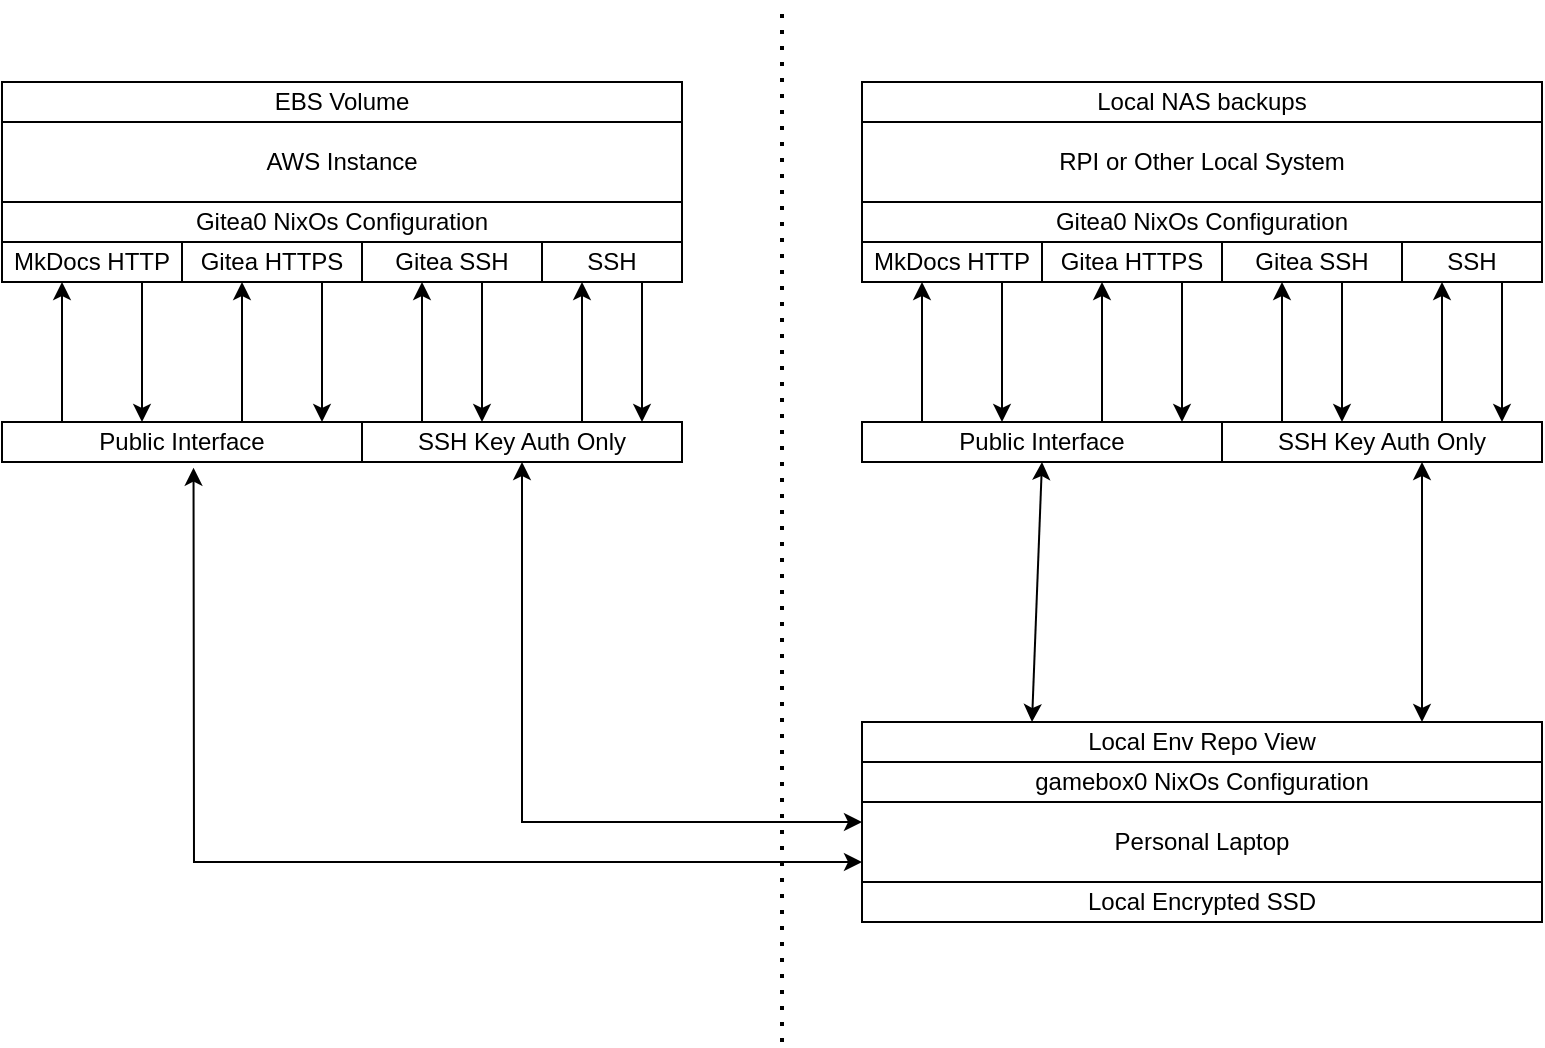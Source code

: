 <mxfile version="24.7.17">
  <diagram name="Page-1" id="kgBVDZDBwnCPUz4cevTW">
    <mxGraphModel dx="1195" dy="798" grid="1" gridSize="10" guides="1" tooltips="1" connect="1" arrows="1" fold="1" page="1" pageScale="1" pageWidth="850" pageHeight="1100" math="0" shadow="0">
      <root>
        <mxCell id="0" />
        <mxCell id="1" parent="0" />
        <mxCell id="vDEo4kNYeOIZdBxUOT63-1" value="AWS Instance" style="rounded=0;whiteSpace=wrap;html=1;" parent="1" vertex="1">
          <mxGeometry x="40" y="130" width="340" height="40" as="geometry" />
        </mxCell>
        <mxCell id="oUDSAecNK9drEYaaKJBQ-1" value="EBS Volume" style="rounded=0;whiteSpace=wrap;html=1;" vertex="1" parent="1">
          <mxGeometry x="40" y="110" width="340" height="20" as="geometry" />
        </mxCell>
        <mxCell id="oUDSAecNK9drEYaaKJBQ-2" value="MkDocs HTTP" style="rounded=0;whiteSpace=wrap;html=1;" vertex="1" parent="1">
          <mxGeometry x="40" y="190" width="90" height="20" as="geometry" />
        </mxCell>
        <mxCell id="oUDSAecNK9drEYaaKJBQ-4" value="Gitea HTTPS" style="rounded=0;whiteSpace=wrap;html=1;" vertex="1" parent="1">
          <mxGeometry x="130" y="190" width="90" height="20" as="geometry" />
        </mxCell>
        <mxCell id="oUDSAecNK9drEYaaKJBQ-5" value="Gitea SSH" style="rounded=0;whiteSpace=wrap;html=1;" vertex="1" parent="1">
          <mxGeometry x="220" y="190" width="90" height="20" as="geometry" />
        </mxCell>
        <mxCell id="oUDSAecNK9drEYaaKJBQ-6" value="SSH" style="rounded=0;whiteSpace=wrap;html=1;" vertex="1" parent="1">
          <mxGeometry x="310" y="190" width="70" height="20" as="geometry" />
        </mxCell>
        <mxCell id="oUDSAecNK9drEYaaKJBQ-8" value="" style="endArrow=classic;html=1;rounded=0;entryX=0.5;entryY=1;entryDx=0;entryDy=0;" edge="1" parent="1">
          <mxGeometry width="50" height="50" relative="1" as="geometry">
            <mxPoint x="250" y="280" as="sourcePoint" />
            <mxPoint x="250" y="210" as="targetPoint" />
          </mxGeometry>
        </mxCell>
        <mxCell id="oUDSAecNK9drEYaaKJBQ-9" value="" style="endArrow=classic;html=1;rounded=0;entryX=0.5;entryY=1;entryDx=0;entryDy=0;" edge="1" parent="1">
          <mxGeometry width="50" height="50" relative="1" as="geometry">
            <mxPoint x="330" y="280" as="sourcePoint" />
            <mxPoint x="330" y="210" as="targetPoint" />
          </mxGeometry>
        </mxCell>
        <mxCell id="oUDSAecNK9drEYaaKJBQ-10" value="" style="endArrow=classic;html=1;rounded=0;" edge="1" parent="1">
          <mxGeometry width="50" height="50" relative="1" as="geometry">
            <mxPoint x="280" y="210" as="sourcePoint" />
            <mxPoint x="280" y="280" as="targetPoint" />
          </mxGeometry>
        </mxCell>
        <mxCell id="oUDSAecNK9drEYaaKJBQ-12" value="" style="endArrow=classic;html=1;rounded=0;" edge="1" parent="1">
          <mxGeometry width="50" height="50" relative="1" as="geometry">
            <mxPoint x="360" y="210" as="sourcePoint" />
            <mxPoint x="360" y="280" as="targetPoint" />
          </mxGeometry>
        </mxCell>
        <mxCell id="oUDSAecNK9drEYaaKJBQ-13" value="SSH Key Auth Only" style="rounded=0;whiteSpace=wrap;html=1;" vertex="1" parent="1">
          <mxGeometry x="220" y="280" width="160" height="20" as="geometry" />
        </mxCell>
        <mxCell id="oUDSAecNK9drEYaaKJBQ-15" value="Gitea0 NixOs Configuration" style="rounded=0;whiteSpace=wrap;html=1;" vertex="1" parent="1">
          <mxGeometry x="40" y="170" width="340" height="20" as="geometry" />
        </mxCell>
        <mxCell id="oUDSAecNK9drEYaaKJBQ-17" value="Public Interface" style="rounded=0;whiteSpace=wrap;html=1;" vertex="1" parent="1">
          <mxGeometry x="40" y="280" width="180" height="20" as="geometry" />
        </mxCell>
        <mxCell id="oUDSAecNK9drEYaaKJBQ-18" value="" style="endArrow=classic;html=1;rounded=0;entryX=0.5;entryY=1;entryDx=0;entryDy=0;" edge="1" parent="1">
          <mxGeometry width="50" height="50" relative="1" as="geometry">
            <mxPoint x="160" y="280" as="sourcePoint" />
            <mxPoint x="160" y="210" as="targetPoint" />
          </mxGeometry>
        </mxCell>
        <mxCell id="oUDSAecNK9drEYaaKJBQ-19" value="" style="endArrow=classic;html=1;rounded=0;entryX=0.5;entryY=1;entryDx=0;entryDy=0;" edge="1" parent="1">
          <mxGeometry width="50" height="50" relative="1" as="geometry">
            <mxPoint x="70" y="280" as="sourcePoint" />
            <mxPoint x="70" y="210" as="targetPoint" />
          </mxGeometry>
        </mxCell>
        <mxCell id="oUDSAecNK9drEYaaKJBQ-20" value="" style="endArrow=classic;html=1;rounded=0;" edge="1" parent="1">
          <mxGeometry width="50" height="50" relative="1" as="geometry">
            <mxPoint x="200" y="210" as="sourcePoint" />
            <mxPoint x="200" y="280" as="targetPoint" />
          </mxGeometry>
        </mxCell>
        <mxCell id="oUDSAecNK9drEYaaKJBQ-21" value="" style="endArrow=classic;html=1;rounded=0;" edge="1" parent="1">
          <mxGeometry width="50" height="50" relative="1" as="geometry">
            <mxPoint x="110" y="210" as="sourcePoint" />
            <mxPoint x="110" y="280" as="targetPoint" />
          </mxGeometry>
        </mxCell>
        <mxCell id="oUDSAecNK9drEYaaKJBQ-24" value="RPI or Other Local System" style="rounded=0;whiteSpace=wrap;html=1;" vertex="1" parent="1">
          <mxGeometry x="470" y="130" width="340" height="40" as="geometry" />
        </mxCell>
        <mxCell id="oUDSAecNK9drEYaaKJBQ-25" value="Local NAS backups" style="rounded=0;whiteSpace=wrap;html=1;" vertex="1" parent="1">
          <mxGeometry x="470" y="110" width="340" height="20" as="geometry" />
        </mxCell>
        <mxCell id="oUDSAecNK9drEYaaKJBQ-26" value="MkDocs HTTP" style="rounded=0;whiteSpace=wrap;html=1;" vertex="1" parent="1">
          <mxGeometry x="470" y="190" width="90" height="20" as="geometry" />
        </mxCell>
        <mxCell id="oUDSAecNK9drEYaaKJBQ-27" value="Gitea HTTPS" style="rounded=0;whiteSpace=wrap;html=1;" vertex="1" parent="1">
          <mxGeometry x="560" y="190" width="90" height="20" as="geometry" />
        </mxCell>
        <mxCell id="oUDSAecNK9drEYaaKJBQ-28" value="Gitea SSH" style="rounded=0;whiteSpace=wrap;html=1;" vertex="1" parent="1">
          <mxGeometry x="650" y="190" width="90" height="20" as="geometry" />
        </mxCell>
        <mxCell id="oUDSAecNK9drEYaaKJBQ-29" value="SSH" style="rounded=0;whiteSpace=wrap;html=1;" vertex="1" parent="1">
          <mxGeometry x="740" y="190" width="70" height="20" as="geometry" />
        </mxCell>
        <mxCell id="oUDSAecNK9drEYaaKJBQ-30" value="" style="endArrow=classic;html=1;rounded=0;entryX=0.5;entryY=1;entryDx=0;entryDy=0;" edge="1" parent="1">
          <mxGeometry width="50" height="50" relative="1" as="geometry">
            <mxPoint x="680" y="280" as="sourcePoint" />
            <mxPoint x="680" y="210" as="targetPoint" />
          </mxGeometry>
        </mxCell>
        <mxCell id="oUDSAecNK9drEYaaKJBQ-31" value="" style="endArrow=classic;html=1;rounded=0;entryX=0.5;entryY=1;entryDx=0;entryDy=0;" edge="1" parent="1">
          <mxGeometry width="50" height="50" relative="1" as="geometry">
            <mxPoint x="760" y="280" as="sourcePoint" />
            <mxPoint x="760" y="210" as="targetPoint" />
          </mxGeometry>
        </mxCell>
        <mxCell id="oUDSAecNK9drEYaaKJBQ-32" value="" style="endArrow=classic;html=1;rounded=0;" edge="1" parent="1">
          <mxGeometry width="50" height="50" relative="1" as="geometry">
            <mxPoint x="710" y="210" as="sourcePoint" />
            <mxPoint x="710" y="280" as="targetPoint" />
          </mxGeometry>
        </mxCell>
        <mxCell id="oUDSAecNK9drEYaaKJBQ-33" value="" style="endArrow=classic;html=1;rounded=0;" edge="1" parent="1">
          <mxGeometry width="50" height="50" relative="1" as="geometry">
            <mxPoint x="790" y="210" as="sourcePoint" />
            <mxPoint x="790" y="280" as="targetPoint" />
          </mxGeometry>
        </mxCell>
        <mxCell id="oUDSAecNK9drEYaaKJBQ-34" value="SSH Key Auth Only" style="rounded=0;whiteSpace=wrap;html=1;" vertex="1" parent="1">
          <mxGeometry x="650" y="280" width="160" height="20" as="geometry" />
        </mxCell>
        <mxCell id="oUDSAecNK9drEYaaKJBQ-35" value="Gitea0 NixOs Configuration" style="rounded=0;whiteSpace=wrap;html=1;" vertex="1" parent="1">
          <mxGeometry x="470" y="170" width="340" height="20" as="geometry" />
        </mxCell>
        <mxCell id="oUDSAecNK9drEYaaKJBQ-36" value="Public Interface" style="rounded=0;whiteSpace=wrap;html=1;" vertex="1" parent="1">
          <mxGeometry x="470" y="280" width="180" height="20" as="geometry" />
        </mxCell>
        <mxCell id="oUDSAecNK9drEYaaKJBQ-37" value="" style="endArrow=classic;html=1;rounded=0;entryX=0.5;entryY=1;entryDx=0;entryDy=0;" edge="1" parent="1">
          <mxGeometry width="50" height="50" relative="1" as="geometry">
            <mxPoint x="590" y="280" as="sourcePoint" />
            <mxPoint x="590" y="210" as="targetPoint" />
          </mxGeometry>
        </mxCell>
        <mxCell id="oUDSAecNK9drEYaaKJBQ-38" value="" style="endArrow=classic;html=1;rounded=0;entryX=0.5;entryY=1;entryDx=0;entryDy=0;" edge="1" parent="1">
          <mxGeometry width="50" height="50" relative="1" as="geometry">
            <mxPoint x="500" y="280" as="sourcePoint" />
            <mxPoint x="500" y="210" as="targetPoint" />
          </mxGeometry>
        </mxCell>
        <mxCell id="oUDSAecNK9drEYaaKJBQ-39" value="" style="endArrow=classic;html=1;rounded=0;" edge="1" parent="1">
          <mxGeometry width="50" height="50" relative="1" as="geometry">
            <mxPoint x="630" y="210" as="sourcePoint" />
            <mxPoint x="630" y="280" as="targetPoint" />
          </mxGeometry>
        </mxCell>
        <mxCell id="oUDSAecNK9drEYaaKJBQ-40" value="" style="endArrow=classic;html=1;rounded=0;" edge="1" parent="1">
          <mxGeometry width="50" height="50" relative="1" as="geometry">
            <mxPoint x="540" y="210" as="sourcePoint" />
            <mxPoint x="540" y="280" as="targetPoint" />
          </mxGeometry>
        </mxCell>
        <mxCell id="oUDSAecNK9drEYaaKJBQ-41" value="Personal Laptop" style="rounded=0;whiteSpace=wrap;html=1;" vertex="1" parent="1">
          <mxGeometry x="470" y="470" width="340" height="40" as="geometry" />
        </mxCell>
        <mxCell id="oUDSAecNK9drEYaaKJBQ-42" value="" style="endArrow=none;dashed=1;html=1;dashPattern=1 3;strokeWidth=2;rounded=0;" edge="1" parent="1">
          <mxGeometry width="50" height="50" relative="1" as="geometry">
            <mxPoint x="430" y="590" as="sourcePoint" />
            <mxPoint x="430" y="70" as="targetPoint" />
          </mxGeometry>
        </mxCell>
        <mxCell id="oUDSAecNK9drEYaaKJBQ-43" value="Local Encrypted SSD" style="rounded=0;whiteSpace=wrap;html=1;" vertex="1" parent="1">
          <mxGeometry x="470" y="510" width="340" height="20" as="geometry" />
        </mxCell>
        <mxCell id="oUDSAecNK9drEYaaKJBQ-44" value="gamebox0 NixOs Configuration" style="rounded=0;whiteSpace=wrap;html=1;" vertex="1" parent="1">
          <mxGeometry x="470" y="450" width="340" height="20" as="geometry" />
        </mxCell>
        <mxCell id="oUDSAecNK9drEYaaKJBQ-45" value="Local Env Repo View" style="rounded=0;whiteSpace=wrap;html=1;" vertex="1" parent="1">
          <mxGeometry x="470" y="430" width="340" height="20" as="geometry" />
        </mxCell>
        <mxCell id="oUDSAecNK9drEYaaKJBQ-49" value="" style="endArrow=classic;startArrow=classic;html=1;rounded=0;exitX=0.25;exitY=0;exitDx=0;exitDy=0;entryX=0.5;entryY=1;entryDx=0;entryDy=0;" edge="1" parent="1" source="oUDSAecNK9drEYaaKJBQ-45" target="oUDSAecNK9drEYaaKJBQ-36">
          <mxGeometry width="50" height="50" relative="1" as="geometry">
            <mxPoint x="480" y="350" as="sourcePoint" />
            <mxPoint x="530" y="300" as="targetPoint" />
          </mxGeometry>
        </mxCell>
        <mxCell id="oUDSAecNK9drEYaaKJBQ-50" value="" style="endArrow=classic;startArrow=classic;html=1;rounded=0;exitX=0.176;exitY=0;exitDx=0;exitDy=0;exitPerimeter=0;" edge="1" parent="1">
          <mxGeometry width="50" height="50" relative="1" as="geometry">
            <mxPoint x="750" y="430" as="sourcePoint" />
            <mxPoint x="750" y="300" as="targetPoint" />
          </mxGeometry>
        </mxCell>
        <mxCell id="oUDSAecNK9drEYaaKJBQ-51" value="" style="endArrow=classic;startArrow=classic;html=1;rounded=0;exitX=0.5;exitY=1;exitDx=0;exitDy=0;entryX=0;entryY=0.25;entryDx=0;entryDy=0;" edge="1" parent="1" source="oUDSAecNK9drEYaaKJBQ-13" target="oUDSAecNK9drEYaaKJBQ-41">
          <mxGeometry width="50" height="50" relative="1" as="geometry">
            <mxPoint x="310" y="320" as="sourcePoint" />
            <mxPoint x="750" y="430" as="targetPoint" />
            <Array as="points">
              <mxPoint x="300" y="480" />
            </Array>
          </mxGeometry>
        </mxCell>
        <mxCell id="oUDSAecNK9drEYaaKJBQ-52" value="" style="endArrow=classic;startArrow=classic;html=1;rounded=0;entryX=0.532;entryY=1.142;entryDx=0;entryDy=0;entryPerimeter=0;exitX=0;exitY=0.75;exitDx=0;exitDy=0;" edge="1" parent="1" source="oUDSAecNK9drEYaaKJBQ-41" target="oUDSAecNK9drEYaaKJBQ-17">
          <mxGeometry width="50" height="50" relative="1" as="geometry">
            <mxPoint x="530" y="430" as="sourcePoint" />
            <mxPoint x="530" y="300" as="targetPoint" />
            <Array as="points">
              <mxPoint x="136" y="500" />
            </Array>
          </mxGeometry>
        </mxCell>
      </root>
    </mxGraphModel>
  </diagram>
</mxfile>
